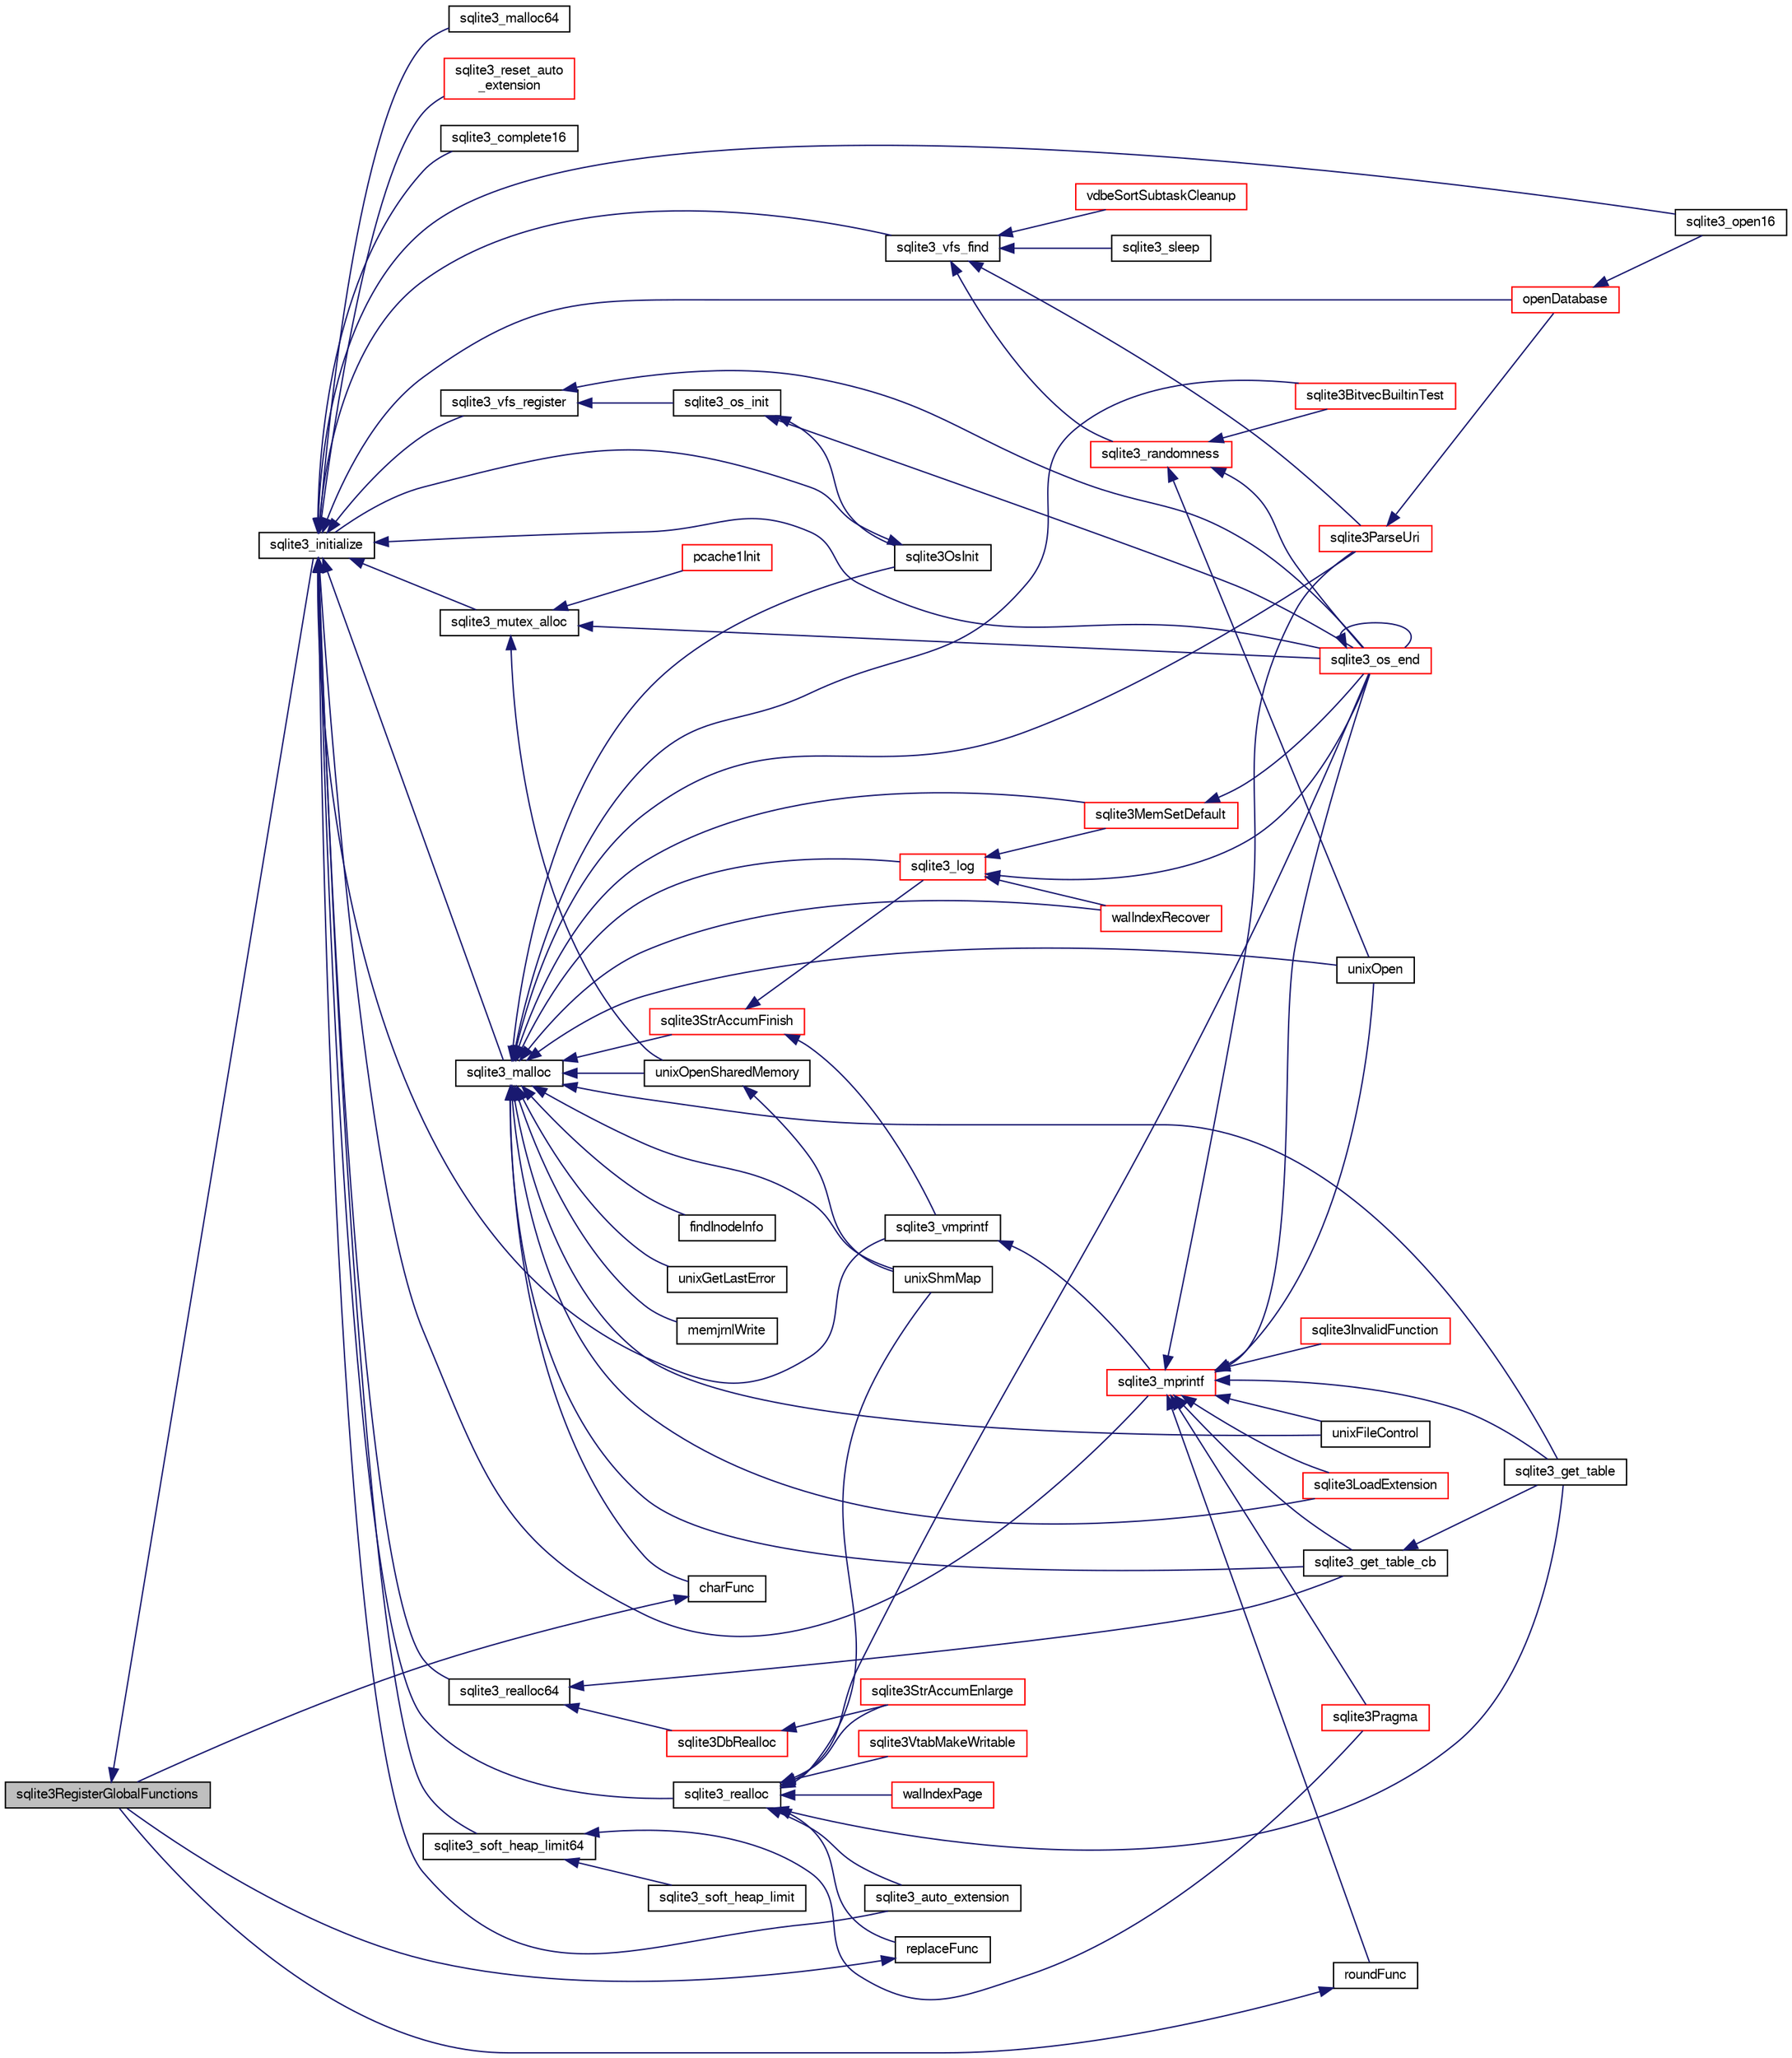 digraph "sqlite3RegisterGlobalFunctions"
{
  edge [fontname="FreeSans",fontsize="10",labelfontname="FreeSans",labelfontsize="10"];
  node [fontname="FreeSans",fontsize="10",shape=record];
  rankdir="LR";
  Node671007 [label="sqlite3RegisterGlobalFunctions",height=0.2,width=0.4,color="black", fillcolor="grey75", style="filled", fontcolor="black"];
  Node671007 -> Node671008 [dir="back",color="midnightblue",fontsize="10",style="solid",fontname="FreeSans"];
  Node671008 [label="sqlite3_initialize",height=0.2,width=0.4,color="black", fillcolor="white", style="filled",URL="$sqlite3_8h.html#ab0c0ee2d5d4cf8b28e9572296a8861df"];
  Node671008 -> Node671009 [dir="back",color="midnightblue",fontsize="10",style="solid",fontname="FreeSans"];
  Node671009 [label="sqlite3_vfs_find",height=0.2,width=0.4,color="black", fillcolor="white", style="filled",URL="$sqlite3_8h.html#ac201a26de3dfa1d6deb8069eb8d95627"];
  Node671009 -> Node671010 [dir="back",color="midnightblue",fontsize="10",style="solid",fontname="FreeSans"];
  Node671010 [label="sqlite3_randomness",height=0.2,width=0.4,color="red", fillcolor="white", style="filled",URL="$sqlite3_8h.html#aa452ad88657d4606e137b09c4e9315c7"];
  Node671010 -> Node671014 [dir="back",color="midnightblue",fontsize="10",style="solid",fontname="FreeSans"];
  Node671014 [label="unixOpen",height=0.2,width=0.4,color="black", fillcolor="white", style="filled",URL="$sqlite3_8c.html#a8ed5efc47b6e14f7805cd1bb9b215775"];
  Node671010 -> Node671015 [dir="back",color="midnightblue",fontsize="10",style="solid",fontname="FreeSans"];
  Node671015 [label="sqlite3_os_end",height=0.2,width=0.4,color="red", fillcolor="white", style="filled",URL="$sqlite3_8h.html#a2288c95881ecca13d994e42b6a958906"];
  Node671015 -> Node671015 [dir="back",color="midnightblue",fontsize="10",style="solid",fontname="FreeSans"];
  Node671010 -> Node671017 [dir="back",color="midnightblue",fontsize="10",style="solid",fontname="FreeSans"];
  Node671017 [label="sqlite3BitvecBuiltinTest",height=0.2,width=0.4,color="red", fillcolor="white", style="filled",URL="$sqlite3_8c.html#a9b4e3e921ce1ede6f10a9106c034ff9b"];
  Node671009 -> Node671413 [dir="back",color="midnightblue",fontsize="10",style="solid",fontname="FreeSans"];
  Node671413 [label="vdbeSortSubtaskCleanup",height=0.2,width=0.4,color="red", fillcolor="white", style="filled",URL="$sqlite3_8c.html#abc8ce4c3ef58cc10f5b27642aab32b30"];
  Node671009 -> Node671416 [dir="back",color="midnightblue",fontsize="10",style="solid",fontname="FreeSans"];
  Node671416 [label="sqlite3ParseUri",height=0.2,width=0.4,color="red", fillcolor="white", style="filled",URL="$sqlite3_8c.html#aaa912f29a67460d8b2186c97056e8767"];
  Node671416 -> Node671259 [dir="back",color="midnightblue",fontsize="10",style="solid",fontname="FreeSans"];
  Node671259 [label="openDatabase",height=0.2,width=0.4,color="red", fillcolor="white", style="filled",URL="$sqlite3_8c.html#a6a9c3bc3a64234e863413f41db473758"];
  Node671259 -> Node671262 [dir="back",color="midnightblue",fontsize="10",style="solid",fontname="FreeSans"];
  Node671262 [label="sqlite3_open16",height=0.2,width=0.4,color="black", fillcolor="white", style="filled",URL="$sqlite3_8h.html#adbc401bb96713f32e553db32f6f3ca33"];
  Node671009 -> Node671417 [dir="back",color="midnightblue",fontsize="10",style="solid",fontname="FreeSans"];
  Node671417 [label="sqlite3_sleep",height=0.2,width=0.4,color="black", fillcolor="white", style="filled",URL="$sqlite3_8h.html#ad0c133ddbbecb6433f3c6ebef8966efa"];
  Node671008 -> Node671418 [dir="back",color="midnightblue",fontsize="10",style="solid",fontname="FreeSans"];
  Node671418 [label="sqlite3_vfs_register",height=0.2,width=0.4,color="black", fillcolor="white", style="filled",URL="$sqlite3_8h.html#a7184b289ccd4c4c7200589137d88c4ae"];
  Node671418 -> Node671419 [dir="back",color="midnightblue",fontsize="10",style="solid",fontname="FreeSans"];
  Node671419 [label="sqlite3_os_init",height=0.2,width=0.4,color="black", fillcolor="white", style="filled",URL="$sqlite3_8h.html#acebc2290d00a32d3afe2361f2979038b"];
  Node671419 -> Node671420 [dir="back",color="midnightblue",fontsize="10",style="solid",fontname="FreeSans"];
  Node671420 [label="sqlite3OsInit",height=0.2,width=0.4,color="black", fillcolor="white", style="filled",URL="$sqlite3_8c.html#afeaa886fe1ca086a30fd278b1d069762"];
  Node671420 -> Node671008 [dir="back",color="midnightblue",fontsize="10",style="solid",fontname="FreeSans"];
  Node671419 -> Node671015 [dir="back",color="midnightblue",fontsize="10",style="solid",fontname="FreeSans"];
  Node671418 -> Node671015 [dir="back",color="midnightblue",fontsize="10",style="solid",fontname="FreeSans"];
  Node671008 -> Node671421 [dir="back",color="midnightblue",fontsize="10",style="solid",fontname="FreeSans"];
  Node671421 [label="sqlite3_mutex_alloc",height=0.2,width=0.4,color="black", fillcolor="white", style="filled",URL="$sqlite3_8h.html#aa3f89418cd18e99596435c958b29b650"];
  Node671421 -> Node671422 [dir="back",color="midnightblue",fontsize="10",style="solid",fontname="FreeSans"];
  Node671422 [label="unixOpenSharedMemory",height=0.2,width=0.4,color="black", fillcolor="white", style="filled",URL="$sqlite3_8c.html#a30775afa2e08ca6ddc7853326afed7c7"];
  Node671422 -> Node671423 [dir="back",color="midnightblue",fontsize="10",style="solid",fontname="FreeSans"];
  Node671423 [label="unixShmMap",height=0.2,width=0.4,color="black", fillcolor="white", style="filled",URL="$sqlite3_8c.html#aeaa77f0ab08a4f4ee5f86e8c9727e974"];
  Node671421 -> Node671015 [dir="back",color="midnightblue",fontsize="10",style="solid",fontname="FreeSans"];
  Node671421 -> Node671424 [dir="back",color="midnightblue",fontsize="10",style="solid",fontname="FreeSans"];
  Node671424 [label="pcache1Init",height=0.2,width=0.4,color="red", fillcolor="white", style="filled",URL="$sqlite3_8c.html#a05e9c1daf3dd812db1d769b69b20e069"];
  Node671008 -> Node671494 [dir="back",color="midnightblue",fontsize="10",style="solid",fontname="FreeSans"];
  Node671494 [label="sqlite3_soft_heap_limit64",height=0.2,width=0.4,color="black", fillcolor="white", style="filled",URL="$sqlite3_8h.html#ab37b3a4d1652e3acb2c43d1252e6b852"];
  Node671494 -> Node671495 [dir="back",color="midnightblue",fontsize="10",style="solid",fontname="FreeSans"];
  Node671495 [label="sqlite3_soft_heap_limit",height=0.2,width=0.4,color="black", fillcolor="white", style="filled",URL="$sqlite3_8h.html#a18c3472581de3072201723e798524fdc"];
  Node671494 -> Node671102 [dir="back",color="midnightblue",fontsize="10",style="solid",fontname="FreeSans"];
  Node671102 [label="sqlite3Pragma",height=0.2,width=0.4,color="red", fillcolor="white", style="filled",URL="$sqlite3_8c.html#a111391370f58f8e6a6eca51fd34d62ed"];
  Node671008 -> Node671496 [dir="back",color="midnightblue",fontsize="10",style="solid",fontname="FreeSans"];
  Node671496 [label="sqlite3_malloc",height=0.2,width=0.4,color="black", fillcolor="white", style="filled",URL="$sqlite3_8h.html#a510e31845345737f17d86ce0b2328356"];
  Node671496 -> Node671420 [dir="back",color="midnightblue",fontsize="10",style="solid",fontname="FreeSans"];
  Node671496 -> Node671492 [dir="back",color="midnightblue",fontsize="10",style="solid",fontname="FreeSans"];
  Node671492 [label="sqlite3MemSetDefault",height=0.2,width=0.4,color="red", fillcolor="white", style="filled",URL="$sqlite3_8c.html#a162fbfd727e92c5f8f72625b5ff62549"];
  Node671492 -> Node671015 [dir="back",color="midnightblue",fontsize="10",style="solid",fontname="FreeSans"];
  Node671496 -> Node671497 [dir="back",color="midnightblue",fontsize="10",style="solid",fontname="FreeSans"];
  Node671497 [label="sqlite3StrAccumFinish",height=0.2,width=0.4,color="red", fillcolor="white", style="filled",URL="$sqlite3_8c.html#adb7f26b10ac1b847db6f000ef4c2e2ba"];
  Node671497 -> Node671571 [dir="back",color="midnightblue",fontsize="10",style="solid",fontname="FreeSans"];
  Node671571 [label="sqlite3_vmprintf",height=0.2,width=0.4,color="black", fillcolor="white", style="filled",URL="$sqlite3_8h.html#ac240de67ddf003828f16a6d9dd3fa3ca"];
  Node671571 -> Node671572 [dir="back",color="midnightblue",fontsize="10",style="solid",fontname="FreeSans"];
  Node671572 [label="sqlite3_mprintf",height=0.2,width=0.4,color="red", fillcolor="white", style="filled",URL="$sqlite3_8h.html#a9533933e57f7ccbb48c32041ce3a8862"];
  Node671572 -> Node671013 [dir="back",color="midnightblue",fontsize="10",style="solid",fontname="FreeSans"];
  Node671013 [label="unixFileControl",height=0.2,width=0.4,color="black", fillcolor="white", style="filled",URL="$sqlite3_8c.html#ad71f213fa385cc58f307cefd953c03ae"];
  Node671572 -> Node671014 [dir="back",color="midnightblue",fontsize="10",style="solid",fontname="FreeSans"];
  Node671572 -> Node671015 [dir="back",color="midnightblue",fontsize="10",style="solid",fontname="FreeSans"];
  Node671572 -> Node671573 [dir="back",color="midnightblue",fontsize="10",style="solid",fontname="FreeSans"];
  Node671573 [label="sqlite3InvalidFunction",height=0.2,width=0.4,color="red", fillcolor="white", style="filled",URL="$sqlite3_8c.html#af6025be1f4733eabe60702a187c97da9"];
  Node671572 -> Node671574 [dir="back",color="midnightblue",fontsize="10",style="solid",fontname="FreeSans"];
  Node671574 [label="roundFunc",height=0.2,width=0.4,color="black", fillcolor="white", style="filled",URL="$sqlite3_8c.html#a8c444ba254edc27891111b76e7ba85e7"];
  Node671574 -> Node671007 [dir="back",color="midnightblue",fontsize="10",style="solid",fontname="FreeSans"];
  Node671572 -> Node671575 [dir="back",color="midnightblue",fontsize="10",style="solid",fontname="FreeSans"];
  Node671575 [label="sqlite3LoadExtension",height=0.2,width=0.4,color="red", fillcolor="white", style="filled",URL="$sqlite3_8c.html#a3b46232455de4779a67c63b2c9004245"];
  Node671572 -> Node671102 [dir="back",color="midnightblue",fontsize="10",style="solid",fontname="FreeSans"];
  Node671572 -> Node671578 [dir="back",color="midnightblue",fontsize="10",style="solid",fontname="FreeSans"];
  Node671578 [label="sqlite3_get_table_cb",height=0.2,width=0.4,color="black", fillcolor="white", style="filled",URL="$sqlite3_8c.html#a1dbaba1b543953c0dade97357c5866b1"];
  Node671578 -> Node671218 [dir="back",color="midnightblue",fontsize="10",style="solid",fontname="FreeSans"];
  Node671218 [label="sqlite3_get_table",height=0.2,width=0.4,color="black", fillcolor="white", style="filled",URL="$sqlite3_8h.html#a5effeac4e12df57beaa35c5be1f61579"];
  Node671572 -> Node671218 [dir="back",color="midnightblue",fontsize="10",style="solid",fontname="FreeSans"];
  Node671572 -> Node671416 [dir="back",color="midnightblue",fontsize="10",style="solid",fontname="FreeSans"];
  Node671497 -> Node671682 [dir="back",color="midnightblue",fontsize="10",style="solid",fontname="FreeSans"];
  Node671682 [label="sqlite3_log",height=0.2,width=0.4,color="red", fillcolor="white", style="filled",URL="$sqlite3_8h.html#a298c9699bf9c143662c6b1fec4b2dc3b"];
  Node671682 -> Node671492 [dir="back",color="midnightblue",fontsize="10",style="solid",fontname="FreeSans"];
  Node671682 -> Node671015 [dir="back",color="midnightblue",fontsize="10",style="solid",fontname="FreeSans"];
  Node671682 -> Node671610 [dir="back",color="midnightblue",fontsize="10",style="solid",fontname="FreeSans"];
  Node671610 [label="walIndexRecover",height=0.2,width=0.4,color="red", fillcolor="white", style="filled",URL="$sqlite3_8c.html#ab4ee99f3710323acbeb6c495dd18d205"];
  Node671496 -> Node671682 [dir="back",color="midnightblue",fontsize="10",style="solid",fontname="FreeSans"];
  Node671496 -> Node671761 [dir="back",color="midnightblue",fontsize="10",style="solid",fontname="FreeSans"];
  Node671761 [label="findInodeInfo",height=0.2,width=0.4,color="black", fillcolor="white", style="filled",URL="$sqlite3_8c.html#ac92c39062e69a79c4a62dfd55242c782"];
  Node671496 -> Node671013 [dir="back",color="midnightblue",fontsize="10",style="solid",fontname="FreeSans"];
  Node671496 -> Node671422 [dir="back",color="midnightblue",fontsize="10",style="solid",fontname="FreeSans"];
  Node671496 -> Node671423 [dir="back",color="midnightblue",fontsize="10",style="solid",fontname="FreeSans"];
  Node671496 -> Node671014 [dir="back",color="midnightblue",fontsize="10",style="solid",fontname="FreeSans"];
  Node671496 -> Node671593 [dir="back",color="midnightblue",fontsize="10",style="solid",fontname="FreeSans"];
  Node671593 [label="unixGetLastError",height=0.2,width=0.4,color="black", fillcolor="white", style="filled",URL="$sqlite3_8c.html#aed1e42f49d74b419c3c85b559dd61240"];
  Node671496 -> Node671017 [dir="back",color="midnightblue",fontsize="10",style="solid",fontname="FreeSans"];
  Node671496 -> Node671610 [dir="back",color="midnightblue",fontsize="10",style="solid",fontname="FreeSans"];
  Node671496 -> Node671762 [dir="back",color="midnightblue",fontsize="10",style="solid",fontname="FreeSans"];
  Node671762 [label="memjrnlWrite",height=0.2,width=0.4,color="black", fillcolor="white", style="filled",URL="$sqlite3_8c.html#af8bd7d5d7eafce5542f8de300a120c47"];
  Node671496 -> Node671763 [dir="back",color="midnightblue",fontsize="10",style="solid",fontname="FreeSans"];
  Node671763 [label="charFunc",height=0.2,width=0.4,color="black", fillcolor="white", style="filled",URL="$sqlite3_8c.html#ab9b72ce47fcea3c3b92e816435a0fd91"];
  Node671763 -> Node671007 [dir="back",color="midnightblue",fontsize="10",style="solid",fontname="FreeSans"];
  Node671496 -> Node671575 [dir="back",color="midnightblue",fontsize="10",style="solid",fontname="FreeSans"];
  Node671496 -> Node671578 [dir="back",color="midnightblue",fontsize="10",style="solid",fontname="FreeSans"];
  Node671496 -> Node671218 [dir="back",color="midnightblue",fontsize="10",style="solid",fontname="FreeSans"];
  Node671496 -> Node671416 [dir="back",color="midnightblue",fontsize="10",style="solid",fontname="FreeSans"];
  Node671008 -> Node671764 [dir="back",color="midnightblue",fontsize="10",style="solid",fontname="FreeSans"];
  Node671764 [label="sqlite3_malloc64",height=0.2,width=0.4,color="black", fillcolor="white", style="filled",URL="$sqlite3_8h.html#a12b7ee85e539ea28c130c5c75b96a82a"];
  Node671008 -> Node671765 [dir="back",color="midnightblue",fontsize="10",style="solid",fontname="FreeSans"];
  Node671765 [label="sqlite3_realloc",height=0.2,width=0.4,color="black", fillcolor="white", style="filled",URL="$sqlite3_8h.html#a627f0eeface58024ef47403d8cc76b35"];
  Node671765 -> Node671766 [dir="back",color="midnightblue",fontsize="10",style="solid",fontname="FreeSans"];
  Node671766 [label="sqlite3StrAccumEnlarge",height=0.2,width=0.4,color="red", fillcolor="white", style="filled",URL="$sqlite3_8c.html#a38976500a97c69d65086eeccca82dd96"];
  Node671765 -> Node671423 [dir="back",color="midnightblue",fontsize="10",style="solid",fontname="FreeSans"];
  Node671765 -> Node671015 [dir="back",color="midnightblue",fontsize="10",style="solid",fontname="FreeSans"];
  Node671765 -> Node671772 [dir="back",color="midnightblue",fontsize="10",style="solid",fontname="FreeSans"];
  Node671772 [label="walIndexPage",height=0.2,width=0.4,color="red", fillcolor="white", style="filled",URL="$sqlite3_8c.html#affd3251fd1aa1218170d421177256e24"];
  Node671765 -> Node671635 [dir="back",color="midnightblue",fontsize="10",style="solid",fontname="FreeSans"];
  Node671635 [label="replaceFunc",height=0.2,width=0.4,color="black", fillcolor="white", style="filled",URL="$sqlite3_8c.html#a752b98a7c55d204c397a4902b49b1ce4"];
  Node671635 -> Node671007 [dir="back",color="midnightblue",fontsize="10",style="solid",fontname="FreeSans"];
  Node671765 -> Node671781 [dir="back",color="midnightblue",fontsize="10",style="solid",fontname="FreeSans"];
  Node671781 [label="sqlite3_auto_extension",height=0.2,width=0.4,color="black", fillcolor="white", style="filled",URL="$sqlite3_8h.html#a85a95b45e94f6bcd52aa39b6acdb36d7"];
  Node671765 -> Node671218 [dir="back",color="midnightblue",fontsize="10",style="solid",fontname="FreeSans"];
  Node671765 -> Node671782 [dir="back",color="midnightblue",fontsize="10",style="solid",fontname="FreeSans"];
  Node671782 [label="sqlite3VtabMakeWritable",height=0.2,width=0.4,color="red", fillcolor="white", style="filled",URL="$sqlite3_8c.html#a58c646608238d2619371c3e8b6bc0d86"];
  Node671008 -> Node671783 [dir="back",color="midnightblue",fontsize="10",style="solid",fontname="FreeSans"];
  Node671783 [label="sqlite3_realloc64",height=0.2,width=0.4,color="black", fillcolor="white", style="filled",URL="$sqlite3_8h.html#afe88c85e9f864a3fd92941cad197245d"];
  Node671783 -> Node671784 [dir="back",color="midnightblue",fontsize="10",style="solid",fontname="FreeSans"];
  Node671784 [label="sqlite3DbRealloc",height=0.2,width=0.4,color="red", fillcolor="white", style="filled",URL="$sqlite3_8c.html#ae028f4902a9d29bcaf310ff289ee87dc"];
  Node671784 -> Node671766 [dir="back",color="midnightblue",fontsize="10",style="solid",fontname="FreeSans"];
  Node671783 -> Node671578 [dir="back",color="midnightblue",fontsize="10",style="solid",fontname="FreeSans"];
  Node671008 -> Node671571 [dir="back",color="midnightblue",fontsize="10",style="solid",fontname="FreeSans"];
  Node671008 -> Node671572 [dir="back",color="midnightblue",fontsize="10",style="solid",fontname="FreeSans"];
  Node671008 -> Node671015 [dir="back",color="midnightblue",fontsize="10",style="solid",fontname="FreeSans"];
  Node671008 -> Node671781 [dir="back",color="midnightblue",fontsize="10",style="solid",fontname="FreeSans"];
  Node671008 -> Node671883 [dir="back",color="midnightblue",fontsize="10",style="solid",fontname="FreeSans"];
  Node671883 [label="sqlite3_reset_auto\l_extension",height=0.2,width=0.4,color="red", fillcolor="white", style="filled",URL="$sqlite3_8h.html#ac33f4064ae6690cada7bdc89e8153ffc"];
  Node671008 -> Node671748 [dir="back",color="midnightblue",fontsize="10",style="solid",fontname="FreeSans"];
  Node671748 [label="sqlite3_complete16",height=0.2,width=0.4,color="black", fillcolor="white", style="filled",URL="$sqlite3_8h.html#a3260341c2ef82787acca48414a1d03a1"];
  Node671008 -> Node671259 [dir="back",color="midnightblue",fontsize="10",style="solid",fontname="FreeSans"];
  Node671008 -> Node671262 [dir="back",color="midnightblue",fontsize="10",style="solid",fontname="FreeSans"];
}
